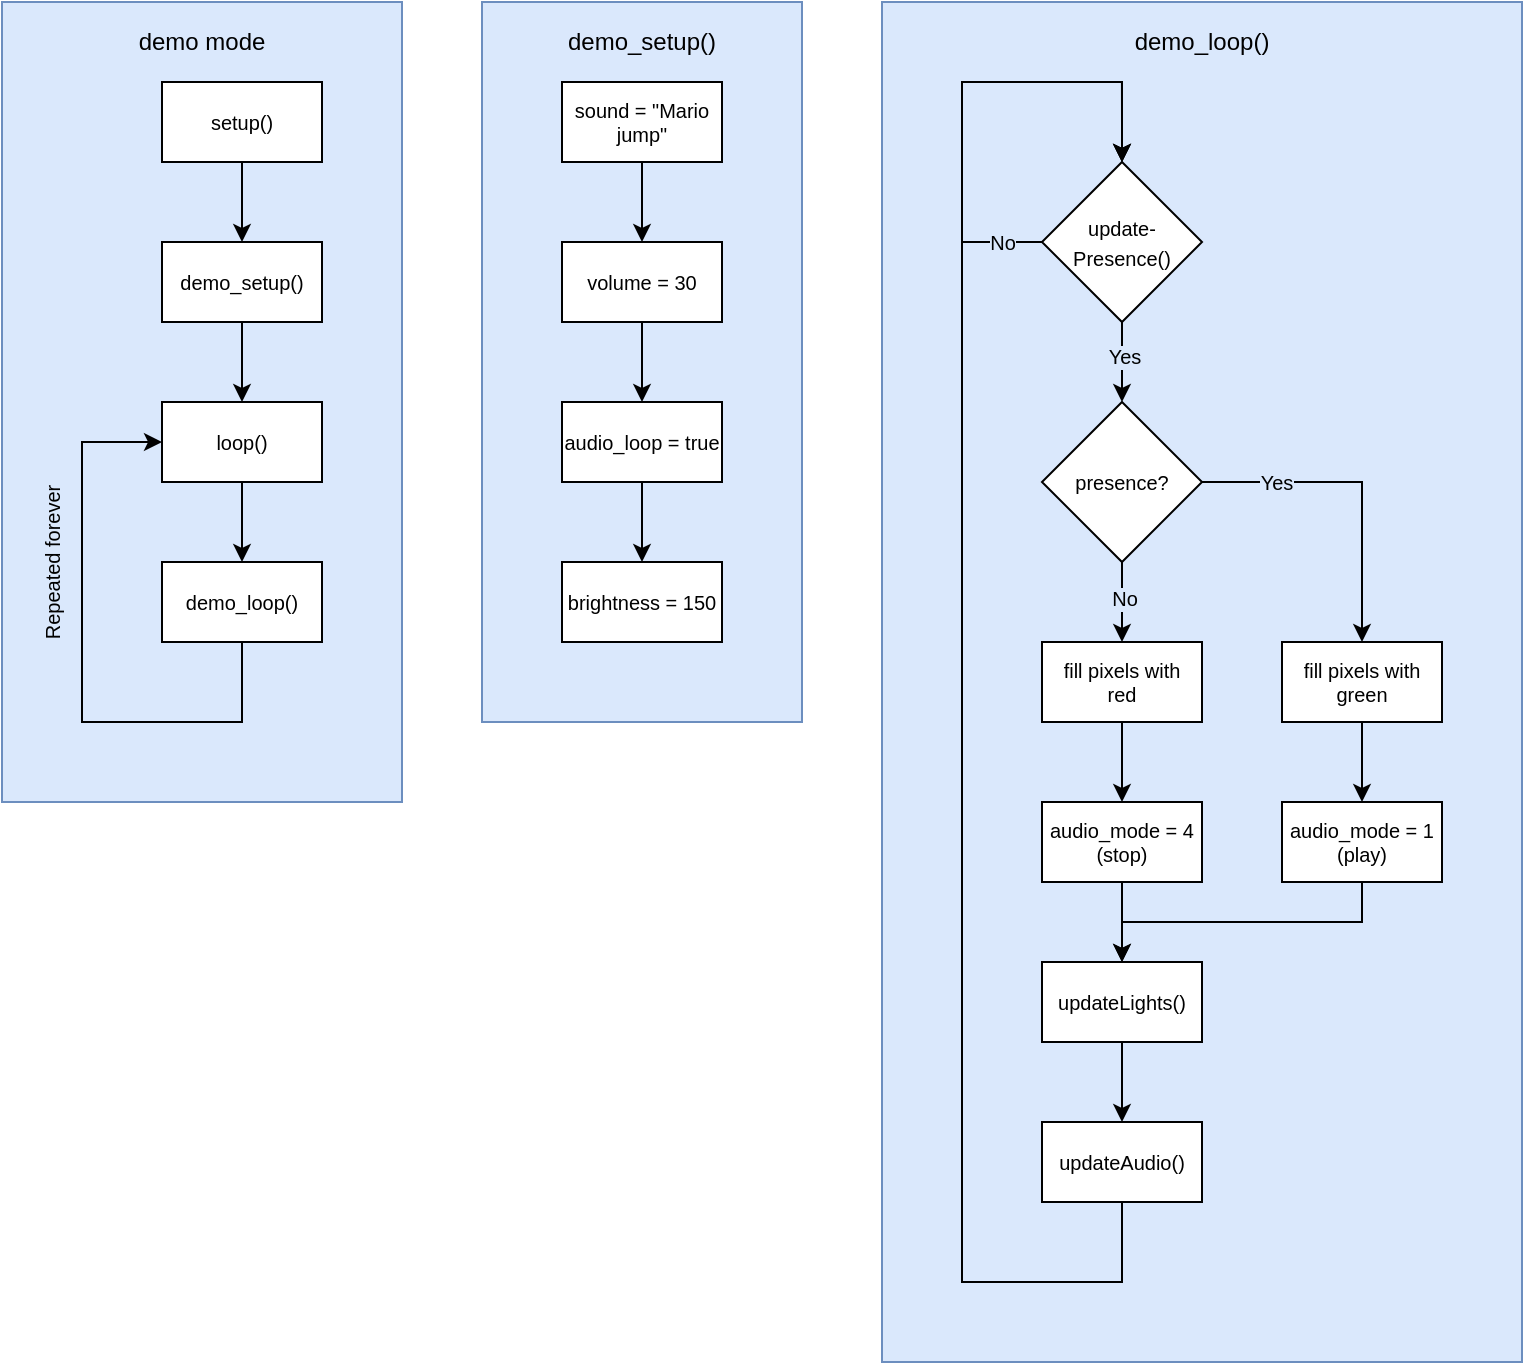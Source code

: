 <mxfile version="21.6.8" type="device" pages="2">
  <diagram name="Demo_Mode" id="xg9Sccjckwrcf5YSZWFk">
    <mxGraphModel dx="989" dy="577" grid="1" gridSize="10" guides="1" tooltips="1" connect="1" arrows="1" fold="1" page="1" pageScale="1" pageWidth="850" pageHeight="1100" math="0" shadow="0">
      <root>
        <mxCell id="0" />
        <mxCell id="1" parent="0" />
        <mxCell id="IWpnkeKkeDgz3Rs5Mbgj-9" value="" style="rounded=0;whiteSpace=wrap;html=1;fillColor=#dae8fc;strokeColor=#6c8ebf;" vertex="1" parent="1">
          <mxGeometry x="280" y="40" width="160" height="360" as="geometry" />
        </mxCell>
        <mxCell id="d-b1-xtzPzJ8rpSC-o-g-42" value="" style="rounded=0;whiteSpace=wrap;html=1;fillColor=#dae8fc;strokeColor=#6c8ebf;" vertex="1" parent="1">
          <mxGeometry x="40" y="40" width="200" height="400" as="geometry" />
        </mxCell>
        <mxCell id="d-b1-xtzPzJ8rpSC-o-g-40" value="" style="rounded=0;whiteSpace=wrap;html=1;fillColor=#dae8fc;strokeColor=#6c8ebf;" vertex="1" parent="1">
          <mxGeometry x="480" y="40" width="320" height="680" as="geometry" />
        </mxCell>
        <mxCell id="d-b1-xtzPzJ8rpSC-o-g-3" style="edgeStyle=orthogonalEdgeStyle;rounded=0;orthogonalLoop=1;jettySize=auto;html=1;exitX=0.5;exitY=1;exitDx=0;exitDy=0;entryX=0.5;entryY=0;entryDx=0;entryDy=0;" edge="1" parent="1" source="d-b1-xtzPzJ8rpSC-o-g-1" target="d-b1-xtzPzJ8rpSC-o-g-2">
          <mxGeometry relative="1" as="geometry" />
        </mxCell>
        <mxCell id="d-b1-xtzPzJ8rpSC-o-g-1" value="setup()" style="rounded=0;whiteSpace=wrap;html=1;fontSize=10;" vertex="1" parent="1">
          <mxGeometry x="120" y="80" width="80" height="40" as="geometry" />
        </mxCell>
        <mxCell id="d-b1-xtzPzJ8rpSC-o-g-6" style="edgeStyle=orthogonalEdgeStyle;rounded=0;orthogonalLoop=1;jettySize=auto;html=1;exitX=0.5;exitY=1;exitDx=0;exitDy=0;entryX=0.5;entryY=0;entryDx=0;entryDy=0;" edge="1" parent="1" source="d-b1-xtzPzJ8rpSC-o-g-2" target="d-b1-xtzPzJ8rpSC-o-g-4">
          <mxGeometry relative="1" as="geometry" />
        </mxCell>
        <mxCell id="d-b1-xtzPzJ8rpSC-o-g-2" value="demo_setup()" style="rounded=0;whiteSpace=wrap;html=1;fontSize=10;" vertex="1" parent="1">
          <mxGeometry x="120" y="160" width="80" height="40" as="geometry" />
        </mxCell>
        <mxCell id="d-b1-xtzPzJ8rpSC-o-g-7" style="edgeStyle=orthogonalEdgeStyle;rounded=0;orthogonalLoop=1;jettySize=auto;html=1;exitX=0.5;exitY=1;exitDx=0;exitDy=0;entryX=0.5;entryY=0;entryDx=0;entryDy=0;" edge="1" parent="1" source="d-b1-xtzPzJ8rpSC-o-g-4" target="d-b1-xtzPzJ8rpSC-o-g-5">
          <mxGeometry relative="1" as="geometry" />
        </mxCell>
        <mxCell id="d-b1-xtzPzJ8rpSC-o-g-4" value="loop()" style="rounded=0;whiteSpace=wrap;html=1;fontSize=10;" vertex="1" parent="1">
          <mxGeometry x="120" y="240" width="80" height="40" as="geometry" />
        </mxCell>
        <mxCell id="d-b1-xtzPzJ8rpSC-o-g-8" style="rounded=0;orthogonalLoop=1;jettySize=auto;html=1;exitX=0.5;exitY=1;exitDx=0;exitDy=0;entryX=0;entryY=0.5;entryDx=0;entryDy=0;" edge="1" parent="1" source="d-b1-xtzPzJ8rpSC-o-g-5" target="d-b1-xtzPzJ8rpSC-o-g-4">
          <mxGeometry relative="1" as="geometry">
            <Array as="points">
              <mxPoint x="160" y="400" />
              <mxPoint x="80" y="400" />
              <mxPoint x="80" y="260" />
            </Array>
          </mxGeometry>
        </mxCell>
        <mxCell id="d-b1-xtzPzJ8rpSC-o-g-5" value="demo_loop()" style="rounded=0;whiteSpace=wrap;html=1;fontSize=10;" vertex="1" parent="1">
          <mxGeometry x="120" y="320" width="80" height="40" as="geometry" />
        </mxCell>
        <mxCell id="d-b1-xtzPzJ8rpSC-o-g-9" value="Repeated forever" style="text;html=1;strokeColor=none;fillColor=none;align=center;verticalAlign=middle;whiteSpace=wrap;rounded=0;rotation=-90;fontSize=10;" vertex="1" parent="1">
          <mxGeometry x="10" y="310" width="110" height="20" as="geometry" />
        </mxCell>
        <mxCell id="d-b1-xtzPzJ8rpSC-o-g-14" style="edgeStyle=orthogonalEdgeStyle;rounded=0;orthogonalLoop=1;jettySize=auto;html=1;exitX=0.5;exitY=0;exitDx=0;exitDy=0;endArrow=none;endFill=0;startArrow=classic;startFill=1;" edge="1" parent="1" source="d-b1-xtzPzJ8rpSC-o-g-13">
          <mxGeometry relative="1" as="geometry">
            <mxPoint x="599.966" y="80" as="targetPoint" />
          </mxGeometry>
        </mxCell>
        <mxCell id="d-b1-xtzPzJ8rpSC-o-g-15" style="edgeStyle=orthogonalEdgeStyle;rounded=0;orthogonalLoop=1;jettySize=auto;html=1;exitX=0.5;exitY=1;exitDx=0;exitDy=0;entryX=0.5;entryY=0;entryDx=0;entryDy=0;" edge="1" parent="1" source="d-b1-xtzPzJ8rpSC-o-g-13" target="d-b1-xtzPzJ8rpSC-o-g-17">
          <mxGeometry relative="1" as="geometry">
            <mxPoint x="580" y="230" as="targetPoint" />
          </mxGeometry>
        </mxCell>
        <mxCell id="d-b1-xtzPzJ8rpSC-o-g-16" value="Yes" style="edgeLabel;html=1;align=center;verticalAlign=middle;resizable=0;points=[];fontSize=10;labelBackgroundColor=#dae8fc;" vertex="1" connectable="0" parent="d-b1-xtzPzJ8rpSC-o-g-15">
          <mxGeometry x="-0.16" y="1" relative="1" as="geometry">
            <mxPoint as="offset" />
          </mxGeometry>
        </mxCell>
        <mxCell id="d-b1-xtzPzJ8rpSC-o-g-13" value="&lt;font style=&quot;font-size: 10px;&quot;&gt;update-Presence()&lt;/font&gt;" style="rhombus;whiteSpace=wrap;html=1;" vertex="1" parent="1">
          <mxGeometry x="560" y="120" width="80" height="80" as="geometry" />
        </mxCell>
        <mxCell id="d-b1-xtzPzJ8rpSC-o-g-22" style="edgeStyle=orthogonalEdgeStyle;rounded=0;orthogonalLoop=1;jettySize=auto;html=1;exitX=0.5;exitY=1;exitDx=0;exitDy=0;entryX=0.5;entryY=0;entryDx=0;entryDy=0;" edge="1" parent="1" source="d-b1-xtzPzJ8rpSC-o-g-17" target="d-b1-xtzPzJ8rpSC-o-g-18">
          <mxGeometry relative="1" as="geometry" />
        </mxCell>
        <mxCell id="d-b1-xtzPzJ8rpSC-o-g-23" value="No" style="edgeLabel;html=1;align=center;verticalAlign=middle;resizable=0;points=[];labelBackgroundColor=#dae8fc;fontSize=10;" vertex="1" connectable="0" parent="d-b1-xtzPzJ8rpSC-o-g-22">
          <mxGeometry x="-0.091" y="1" relative="1" as="geometry">
            <mxPoint as="offset" />
          </mxGeometry>
        </mxCell>
        <mxCell id="d-b1-xtzPzJ8rpSC-o-g-30" style="edgeStyle=orthogonalEdgeStyle;rounded=0;orthogonalLoop=1;jettySize=auto;html=1;exitX=1;exitY=0.5;exitDx=0;exitDy=0;entryX=0.5;entryY=0;entryDx=0;entryDy=0;" edge="1" parent="1" source="d-b1-xtzPzJ8rpSC-o-g-17" target="d-b1-xtzPzJ8rpSC-o-g-20">
          <mxGeometry relative="1" as="geometry" />
        </mxCell>
        <mxCell id="d-b1-xtzPzJ8rpSC-o-g-31" value="Yes" style="edgeLabel;html=1;align=center;verticalAlign=middle;resizable=0;points=[];fontSize=10;labelBackgroundColor=#dae8fc;" vertex="1" connectable="0" parent="d-b1-xtzPzJ8rpSC-o-g-30">
          <mxGeometry x="-0.535" relative="1" as="geometry">
            <mxPoint as="offset" />
          </mxGeometry>
        </mxCell>
        <mxCell id="d-b1-xtzPzJ8rpSC-o-g-17" value="presence?" style="rhombus;whiteSpace=wrap;html=1;fontSize=10;" vertex="1" parent="1">
          <mxGeometry x="560" y="240" width="80" height="80" as="geometry" />
        </mxCell>
        <mxCell id="d-b1-xtzPzJ8rpSC-o-g-26" style="edgeStyle=orthogonalEdgeStyle;rounded=0;orthogonalLoop=1;jettySize=auto;html=1;exitX=0.5;exitY=1;exitDx=0;exitDy=0;entryX=0.5;entryY=0;entryDx=0;entryDy=0;" edge="1" parent="1" source="d-b1-xtzPzJ8rpSC-o-g-18" target="d-b1-xtzPzJ8rpSC-o-g-19">
          <mxGeometry relative="1" as="geometry" />
        </mxCell>
        <mxCell id="d-b1-xtzPzJ8rpSC-o-g-18" value="fill pixels with&lt;br&gt;red" style="rounded=0;whiteSpace=wrap;html=1;fontSize=10;" vertex="1" parent="1">
          <mxGeometry x="560" y="360" width="80" height="40" as="geometry" />
        </mxCell>
        <mxCell id="d-b1-xtzPzJ8rpSC-o-g-36" style="edgeStyle=orthogonalEdgeStyle;rounded=0;orthogonalLoop=1;jettySize=auto;html=1;exitX=0.5;exitY=1;exitDx=0;exitDy=0;entryX=0.5;entryY=0;entryDx=0;entryDy=0;" edge="1" parent="1" source="d-b1-xtzPzJ8rpSC-o-g-19" target="d-b1-xtzPzJ8rpSC-o-g-34">
          <mxGeometry relative="1" as="geometry" />
        </mxCell>
        <mxCell id="d-b1-xtzPzJ8rpSC-o-g-19" value="audio_mode = 4&lt;br&gt;(stop)" style="rounded=0;whiteSpace=wrap;html=1;fontSize=10;" vertex="1" parent="1">
          <mxGeometry x="560" y="440" width="80" height="40" as="geometry" />
        </mxCell>
        <mxCell id="d-b1-xtzPzJ8rpSC-o-g-32" style="edgeStyle=orthogonalEdgeStyle;rounded=0;orthogonalLoop=1;jettySize=auto;html=1;exitX=0.5;exitY=1;exitDx=0;exitDy=0;entryX=0.5;entryY=0;entryDx=0;entryDy=0;" edge="1" parent="1" source="d-b1-xtzPzJ8rpSC-o-g-20" target="d-b1-xtzPzJ8rpSC-o-g-21">
          <mxGeometry relative="1" as="geometry" />
        </mxCell>
        <mxCell id="d-b1-xtzPzJ8rpSC-o-g-20" value="fill pixels with&lt;br&gt;green" style="rounded=0;whiteSpace=wrap;html=1;fontSize=10;" vertex="1" parent="1">
          <mxGeometry x="680" y="360" width="80" height="40" as="geometry" />
        </mxCell>
        <mxCell id="d-b1-xtzPzJ8rpSC-o-g-38" style="edgeStyle=orthogonalEdgeStyle;rounded=0;orthogonalLoop=1;jettySize=auto;html=1;exitX=0.5;exitY=1;exitDx=0;exitDy=0;entryX=0.5;entryY=0;entryDx=0;entryDy=0;" edge="1" parent="1" source="d-b1-xtzPzJ8rpSC-o-g-21" target="d-b1-xtzPzJ8rpSC-o-g-34">
          <mxGeometry relative="1" as="geometry" />
        </mxCell>
        <mxCell id="d-b1-xtzPzJ8rpSC-o-g-21" value="audio_mode = 1&lt;br&gt;(play)" style="rounded=0;whiteSpace=wrap;html=1;fontSize=10;" vertex="1" parent="1">
          <mxGeometry x="680" y="440" width="80" height="40" as="geometry" />
        </mxCell>
        <mxCell id="d-b1-xtzPzJ8rpSC-o-g-28" style="edgeStyle=orthogonalEdgeStyle;rounded=0;orthogonalLoop=1;jettySize=auto;html=1;exitX=0;exitY=0.5;exitDx=0;exitDy=0;entryX=0.5;entryY=0;entryDx=0;entryDy=0;" edge="1" parent="1" source="d-b1-xtzPzJ8rpSC-o-g-13" target="d-b1-xtzPzJ8rpSC-o-g-13">
          <mxGeometry relative="1" as="geometry">
            <Array as="points">
              <mxPoint x="520" y="160" />
              <mxPoint x="520" y="80" />
              <mxPoint x="600" y="80" />
            </Array>
          </mxGeometry>
        </mxCell>
        <mxCell id="d-b1-xtzPzJ8rpSC-o-g-29" value="No" style="edgeLabel;html=1;align=center;verticalAlign=middle;resizable=0;points=[];fontSize=10;labelBackgroundColor=#dae8fc;" vertex="1" connectable="0" parent="d-b1-xtzPzJ8rpSC-o-g-28">
          <mxGeometry x="-0.792" relative="1" as="geometry">
            <mxPoint x="5" as="offset" />
          </mxGeometry>
        </mxCell>
        <mxCell id="d-b1-xtzPzJ8rpSC-o-g-37" style="edgeStyle=orthogonalEdgeStyle;rounded=0;orthogonalLoop=1;jettySize=auto;html=1;exitX=0.5;exitY=1;exitDx=0;exitDy=0;entryX=0.5;entryY=0;entryDx=0;entryDy=0;" edge="1" parent="1" source="d-b1-xtzPzJ8rpSC-o-g-34" target="d-b1-xtzPzJ8rpSC-o-g-35">
          <mxGeometry relative="1" as="geometry" />
        </mxCell>
        <mxCell id="d-b1-xtzPzJ8rpSC-o-g-34" value="updateLights()" style="rounded=0;whiteSpace=wrap;html=1;fontSize=10;" vertex="1" parent="1">
          <mxGeometry x="560" y="520" width="80" height="40" as="geometry" />
        </mxCell>
        <mxCell id="d-b1-xtzPzJ8rpSC-o-g-39" style="edgeStyle=orthogonalEdgeStyle;rounded=0;orthogonalLoop=1;jettySize=auto;html=1;exitX=0.5;exitY=1;exitDx=0;exitDy=0;entryX=0.5;entryY=0;entryDx=0;entryDy=0;" edge="1" parent="1" source="d-b1-xtzPzJ8rpSC-o-g-35" target="d-b1-xtzPzJ8rpSC-o-g-13">
          <mxGeometry relative="1" as="geometry">
            <Array as="points">
              <mxPoint x="600" y="680" />
              <mxPoint x="520" y="680" />
              <mxPoint x="520" y="80" />
              <mxPoint x="600" y="80" />
            </Array>
          </mxGeometry>
        </mxCell>
        <mxCell id="d-b1-xtzPzJ8rpSC-o-g-35" value="updateAudio()" style="rounded=0;whiteSpace=wrap;html=1;fontSize=10;" vertex="1" parent="1">
          <mxGeometry x="560" y="600" width="80" height="40" as="geometry" />
        </mxCell>
        <mxCell id="d-b1-xtzPzJ8rpSC-o-g-41" value="&lt;font style=&quot;font-size: 12px;&quot;&gt;demo_loop()&lt;/font&gt;" style="text;html=1;strokeColor=none;fillColor=none;align=center;verticalAlign=middle;whiteSpace=wrap;rounded=0;" vertex="1" parent="1">
          <mxGeometry x="600" y="45" width="80" height="30" as="geometry" />
        </mxCell>
        <mxCell id="IWpnkeKkeDgz3Rs5Mbgj-6" style="edgeStyle=orthogonalEdgeStyle;rounded=0;orthogonalLoop=1;jettySize=auto;html=1;exitX=0.5;exitY=1;exitDx=0;exitDy=0;entryX=0.5;entryY=0;entryDx=0;entryDy=0;" edge="1" parent="1" source="IWpnkeKkeDgz3Rs5Mbgj-1" target="IWpnkeKkeDgz3Rs5Mbgj-3">
          <mxGeometry relative="1" as="geometry" />
        </mxCell>
        <mxCell id="IWpnkeKkeDgz3Rs5Mbgj-1" value="sound = &quot;Mario jump&quot;" style="rounded=0;whiteSpace=wrap;html=1;fontSize=10;perimeterSpacing=0;" vertex="1" parent="1">
          <mxGeometry x="320" y="80" width="80" height="40" as="geometry" />
        </mxCell>
        <mxCell id="IWpnkeKkeDgz3Rs5Mbgj-2" value="demo_setup()" style="text;html=1;strokeColor=none;fillColor=none;align=center;verticalAlign=middle;whiteSpace=wrap;rounded=0;" vertex="1" parent="1">
          <mxGeometry x="320" y="45" width="80" height="30" as="geometry" />
        </mxCell>
        <mxCell id="IWpnkeKkeDgz3Rs5Mbgj-7" style="edgeStyle=orthogonalEdgeStyle;rounded=0;orthogonalLoop=1;jettySize=auto;html=1;exitX=0.5;exitY=1;exitDx=0;exitDy=0;entryX=0.5;entryY=0;entryDx=0;entryDy=0;" edge="1" parent="1" source="IWpnkeKkeDgz3Rs5Mbgj-3" target="IWpnkeKkeDgz3Rs5Mbgj-4">
          <mxGeometry relative="1" as="geometry" />
        </mxCell>
        <mxCell id="IWpnkeKkeDgz3Rs5Mbgj-3" value="volume = 30" style="rounded=0;whiteSpace=wrap;html=1;fontSize=10;" vertex="1" parent="1">
          <mxGeometry x="320" y="160" width="80" height="40" as="geometry" />
        </mxCell>
        <mxCell id="IWpnkeKkeDgz3Rs5Mbgj-8" style="edgeStyle=orthogonalEdgeStyle;rounded=0;orthogonalLoop=1;jettySize=auto;html=1;exitX=0.5;exitY=1;exitDx=0;exitDy=0;entryX=0.5;entryY=0;entryDx=0;entryDy=0;" edge="1" parent="1" source="IWpnkeKkeDgz3Rs5Mbgj-4" target="IWpnkeKkeDgz3Rs5Mbgj-5">
          <mxGeometry relative="1" as="geometry" />
        </mxCell>
        <mxCell id="IWpnkeKkeDgz3Rs5Mbgj-4" value="audio_loop = true" style="rounded=0;whiteSpace=wrap;html=1;fontSize=10;" vertex="1" parent="1">
          <mxGeometry x="320" y="240" width="80" height="40" as="geometry" />
        </mxCell>
        <mxCell id="IWpnkeKkeDgz3Rs5Mbgj-5" value="brightness = 150" style="rounded=0;whiteSpace=wrap;html=1;fontSize=10;" vertex="1" parent="1">
          <mxGeometry x="320" y="320" width="80" height="40" as="geometry" />
        </mxCell>
        <mxCell id="IWpnkeKkeDgz3Rs5Mbgj-10" value="demo mode" style="text;html=1;strokeColor=none;fillColor=none;align=center;verticalAlign=middle;whiteSpace=wrap;rounded=0;" vertex="1" parent="1">
          <mxGeometry x="100" y="45" width="80" height="30" as="geometry" />
        </mxCell>
      </root>
    </mxGraphModel>
  </diagram>
  <diagram id="ZsBnBfOQ3HXrkIta_sAV" name="MQTT_Mode">
    <mxGraphModel dx="989" dy="577" grid="1" gridSize="10" guides="1" tooltips="1" connect="1" arrows="1" fold="1" page="1" pageScale="1" pageWidth="850" pageHeight="1100" math="0" shadow="0">
      <root>
        <mxCell id="0" />
        <mxCell id="1" parent="0" />
        <mxCell id="GFf3dPr09ZvKMszB4NjW-83" value="" style="rounded=0;whiteSpace=wrap;html=1;fillColor=#dae8fc;strokeColor=#6c8ebf;" vertex="1" parent="1">
          <mxGeometry x="480" y="40" width="320" height="1520" as="geometry" />
        </mxCell>
        <mxCell id="3IMtosWaESa6B3TyA-em-1" value="" style="rounded=0;whiteSpace=wrap;html=1;fillColor=#dae8fc;strokeColor=#6c8ebf;" vertex="1" parent="1">
          <mxGeometry x="40" y="40" width="200" height="400" as="geometry" />
        </mxCell>
        <mxCell id="3IMtosWaESa6B3TyA-em-2" style="edgeStyle=orthogonalEdgeStyle;rounded=0;orthogonalLoop=1;jettySize=auto;html=1;exitX=0.5;exitY=1;exitDx=0;exitDy=0;entryX=0.5;entryY=0;entryDx=0;entryDy=0;" edge="1" parent="1" source="3IMtosWaESa6B3TyA-em-3" target="3IMtosWaESa6B3TyA-em-5">
          <mxGeometry relative="1" as="geometry" />
        </mxCell>
        <mxCell id="3IMtosWaESa6B3TyA-em-3" value="setup()" style="rounded=0;whiteSpace=wrap;html=1;fontSize=10;" vertex="1" parent="1">
          <mxGeometry x="120" y="80" width="80" height="40" as="geometry" />
        </mxCell>
        <mxCell id="3IMtosWaESa6B3TyA-em-4" style="edgeStyle=orthogonalEdgeStyle;rounded=0;orthogonalLoop=1;jettySize=auto;html=1;exitX=0.5;exitY=1;exitDx=0;exitDy=0;entryX=0.5;entryY=0;entryDx=0;entryDy=0;" edge="1" parent="1" source="3IMtosWaESa6B3TyA-em-5" target="3IMtosWaESa6B3TyA-em-7">
          <mxGeometry relative="1" as="geometry" />
        </mxCell>
        <mxCell id="3IMtosWaESa6B3TyA-em-5" value="mqtt_setup()" style="rounded=0;whiteSpace=wrap;html=1;fontSize=10;" vertex="1" parent="1">
          <mxGeometry x="120" y="160" width="80" height="40" as="geometry" />
        </mxCell>
        <mxCell id="3IMtosWaESa6B3TyA-em-6" style="edgeStyle=orthogonalEdgeStyle;rounded=0;orthogonalLoop=1;jettySize=auto;html=1;exitX=0.5;exitY=1;exitDx=0;exitDy=0;entryX=0.5;entryY=0;entryDx=0;entryDy=0;" edge="1" parent="1" source="3IMtosWaESa6B3TyA-em-7" target="3IMtosWaESa6B3TyA-em-9">
          <mxGeometry relative="1" as="geometry" />
        </mxCell>
        <mxCell id="3IMtosWaESa6B3TyA-em-7" value="loop()" style="rounded=0;whiteSpace=wrap;html=1;fontSize=10;" vertex="1" parent="1">
          <mxGeometry x="120" y="240" width="80" height="40" as="geometry" />
        </mxCell>
        <mxCell id="3IMtosWaESa6B3TyA-em-8" style="rounded=0;orthogonalLoop=1;jettySize=auto;html=1;exitX=0.5;exitY=1;exitDx=0;exitDy=0;entryX=0;entryY=0.5;entryDx=0;entryDy=0;" edge="1" parent="1" source="3IMtosWaESa6B3TyA-em-9" target="3IMtosWaESa6B3TyA-em-7">
          <mxGeometry relative="1" as="geometry">
            <Array as="points">
              <mxPoint x="160" y="400" />
              <mxPoint x="80" y="400" />
              <mxPoint x="80" y="260" />
            </Array>
          </mxGeometry>
        </mxCell>
        <mxCell id="3IMtosWaESa6B3TyA-em-9" value="mqtt_loop()" style="rounded=0;whiteSpace=wrap;html=1;fontSize=10;" vertex="1" parent="1">
          <mxGeometry x="120" y="320" width="80" height="40" as="geometry" />
        </mxCell>
        <mxCell id="3IMtosWaESa6B3TyA-em-10" value="Repeated forever" style="text;html=1;strokeColor=none;fillColor=none;align=center;verticalAlign=middle;whiteSpace=wrap;rounded=0;rotation=-90;fontSize=10;" vertex="1" parent="1">
          <mxGeometry x="10" y="310" width="110" height="20" as="geometry" />
        </mxCell>
        <mxCell id="3IMtosWaESa6B3TyA-em-11" value="mqtt mode" style="text;html=1;strokeColor=none;fillColor=none;align=center;verticalAlign=middle;whiteSpace=wrap;rounded=0;" vertex="1" parent="1">
          <mxGeometry x="100" y="45" width="80" height="30" as="geometry" />
        </mxCell>
        <mxCell id="lEsnSmxg23XMm7X0I2i--1" value="" style="rounded=0;whiteSpace=wrap;html=1;fillColor=#dae8fc;strokeColor=#6c8ebf;" vertex="1" parent="1">
          <mxGeometry x="280" y="40" width="160" height="440" as="geometry" />
        </mxCell>
        <mxCell id="lEsnSmxg23XMm7X0I2i--2" style="edgeStyle=orthogonalEdgeStyle;rounded=0;orthogonalLoop=1;jettySize=auto;html=1;exitX=0.5;exitY=1;exitDx=0;exitDy=0;entryX=0.5;entryY=0;entryDx=0;entryDy=0;" edge="1" parent="1" source="lEsnSmxg23XMm7X0I2i--3" target="lEsnSmxg23XMm7X0I2i--6">
          <mxGeometry relative="1" as="geometry" />
        </mxCell>
        <mxCell id="lEsnSmxg23XMm7X0I2i--3" value="device_name = mac address" style="rounded=0;whiteSpace=wrap;html=1;fontSize=10;perimeterSpacing=0;" vertex="1" parent="1">
          <mxGeometry x="320" y="80" width="80" height="40" as="geometry" />
        </mxCell>
        <mxCell id="lEsnSmxg23XMm7X0I2i--4" value="mqtt_setup()" style="text;html=1;strokeColor=none;fillColor=none;align=center;verticalAlign=middle;whiteSpace=wrap;rounded=0;" vertex="1" parent="1">
          <mxGeometry x="320" y="45" width="80" height="30" as="geometry" />
        </mxCell>
        <mxCell id="lEsnSmxg23XMm7X0I2i--5" style="edgeStyle=orthogonalEdgeStyle;rounded=0;orthogonalLoop=1;jettySize=auto;html=1;exitX=0.5;exitY=1;exitDx=0;exitDy=0;entryX=0.5;entryY=0;entryDx=0;entryDy=0;" edge="1" parent="1" source="lEsnSmxg23XMm7X0I2i--6" target="lEsnSmxg23XMm7X0I2i--8">
          <mxGeometry relative="1" as="geometry" />
        </mxCell>
        <mxCell id="lEsnSmxg23XMm7X0I2i--6" value="wifi hostname = device_name" style="rounded=0;whiteSpace=wrap;html=1;fontSize=10;" vertex="1" parent="1">
          <mxGeometry x="320" y="160" width="80" height="40" as="geometry" />
        </mxCell>
        <mxCell id="lEsnSmxg23XMm7X0I2i--7" style="edgeStyle=orthogonalEdgeStyle;rounded=0;orthogonalLoop=1;jettySize=auto;html=1;exitX=0.5;exitY=1;exitDx=0;exitDy=0;entryX=0.5;entryY=0;entryDx=0;entryDy=0;" edge="1" parent="1" source="lEsnSmxg23XMm7X0I2i--8" target="lEsnSmxg23XMm7X0I2i--9">
          <mxGeometry relative="1" as="geometry" />
        </mxCell>
        <mxCell id="lEsnSmxg23XMm7X0I2i--8" value="connectToWifi()" style="rounded=0;whiteSpace=wrap;html=1;fontSize=10;" vertex="1" parent="1">
          <mxGeometry x="320" y="240" width="80" height="40" as="geometry" />
        </mxCell>
        <mxCell id="ZjvyP9arK-jFr0lC0Ej--2" style="edgeStyle=orthogonalEdgeStyle;rounded=0;orthogonalLoop=1;jettySize=auto;html=1;exitX=0.5;exitY=1;exitDx=0;exitDy=0;entryX=0.5;entryY=0;entryDx=0;entryDy=0;" edge="1" parent="1" source="lEsnSmxg23XMm7X0I2i--9" target="ZjvyP9arK-jFr0lC0Ej--1">
          <mxGeometry relative="1" as="geometry" />
        </mxCell>
        <mxCell id="lEsnSmxg23XMm7X0I2i--9" value="configure mqtt" style="rounded=0;whiteSpace=wrap;html=1;fontSize=10;" vertex="1" parent="1">
          <mxGeometry x="320" y="320" width="80" height="40" as="geometry" />
        </mxCell>
        <mxCell id="ZjvyP9arK-jFr0lC0Ej--1" value="connectToMqtt()" style="rounded=0;whiteSpace=wrap;html=1;fontSize=10;" vertex="1" parent="1">
          <mxGeometry x="320" y="400" width="80" height="40" as="geometry" />
        </mxCell>
        <mxCell id="GFf3dPr09ZvKMszB4NjW-3" style="edgeStyle=orthogonalEdgeStyle;rounded=0;orthogonalLoop=1;jettySize=auto;html=1;exitX=0.5;exitY=1;exitDx=0;exitDy=0;entryX=0.5;entryY=0;entryDx=0;entryDy=0;" edge="1" parent="1" source="GFf3dPr09ZvKMszB4NjW-5" target="GFf3dPr09ZvKMszB4NjW-10">
          <mxGeometry relative="1" as="geometry">
            <mxPoint x="580" y="230" as="targetPoint" />
          </mxGeometry>
        </mxCell>
        <mxCell id="GFf3dPr09ZvKMszB4NjW-4" value="Yes" style="edgeLabel;html=1;align=center;verticalAlign=middle;resizable=0;points=[];fontSize=10;labelBackgroundColor=#dae8fc;" vertex="1" connectable="0" parent="GFf3dPr09ZvKMszB4NjW-3">
          <mxGeometry x="-0.16" y="1" relative="1" as="geometry">
            <mxPoint as="offset" />
          </mxGeometry>
        </mxCell>
        <mxCell id="GFf3dPr09ZvKMszB4NjW-27" style="edgeStyle=orthogonalEdgeStyle;rounded=0;orthogonalLoop=1;jettySize=auto;html=1;exitX=1;exitY=0.5;exitDx=0;exitDy=0;entryX=0.5;entryY=0;entryDx=0;entryDy=0;" edge="1" parent="1" source="GFf3dPr09ZvKMszB4NjW-5" target="GFf3dPr09ZvKMszB4NjW-26">
          <mxGeometry relative="1" as="geometry" />
        </mxCell>
        <mxCell id="GFf3dPr09ZvKMszB4NjW-28" value="No" style="edgeLabel;html=1;align=center;verticalAlign=middle;resizable=0;points=[];fontSize=10;labelBackgroundColor=#dae8fc;" vertex="1" connectable="0" parent="GFf3dPr09ZvKMszB4NjW-27">
          <mxGeometry x="-0.334" relative="1" as="geometry">
            <mxPoint as="offset" />
          </mxGeometry>
        </mxCell>
        <mxCell id="GFf3dPr09ZvKMszB4NjW-5" value="&lt;font style=&quot;font-size: 10px;&quot;&gt;wifi conected?&lt;/font&gt;" style="rhombus;whiteSpace=wrap;html=1;" vertex="1" parent="1">
          <mxGeometry x="560" y="120" width="80" height="80" as="geometry" />
        </mxCell>
        <mxCell id="GFf3dPr09ZvKMszB4NjW-6" style="edgeStyle=orthogonalEdgeStyle;rounded=0;orthogonalLoop=1;jettySize=auto;html=1;exitX=0.5;exitY=1;exitDx=0;exitDy=0;entryX=0.5;entryY=0;entryDx=0;entryDy=0;" edge="1" parent="1" source="GFf3dPr09ZvKMszB4NjW-10" target="GFf3dPr09ZvKMszB4NjW-34">
          <mxGeometry relative="1" as="geometry">
            <mxPoint x="600.0" y="600" as="targetPoint" />
          </mxGeometry>
        </mxCell>
        <mxCell id="GFf3dPr09ZvKMszB4NjW-7" value="Yes" style="edgeLabel;html=1;align=center;verticalAlign=middle;resizable=0;points=[];labelBackgroundColor=#dae8fc;fontSize=10;" vertex="1" connectable="0" parent="GFf3dPr09ZvKMszB4NjW-6">
          <mxGeometry x="-0.091" y="1" relative="1" as="geometry">
            <mxPoint as="offset" />
          </mxGeometry>
        </mxCell>
        <mxCell id="GFf3dPr09ZvKMszB4NjW-8" style="edgeStyle=orthogonalEdgeStyle;rounded=0;orthogonalLoop=1;jettySize=auto;html=1;exitX=1;exitY=0.5;exitDx=0;exitDy=0;entryX=0.5;entryY=0;entryDx=0;entryDy=0;" edge="1" parent="1" source="GFf3dPr09ZvKMszB4NjW-10" target="GFf3dPr09ZvKMszB4NjW-16">
          <mxGeometry relative="1" as="geometry" />
        </mxCell>
        <mxCell id="GFf3dPr09ZvKMszB4NjW-9" value="No" style="edgeLabel;html=1;align=center;verticalAlign=middle;resizable=0;points=[];fontSize=10;labelBackgroundColor=#dae8fc;" vertex="1" connectable="0" parent="GFf3dPr09ZvKMszB4NjW-8">
          <mxGeometry x="-0.535" relative="1" as="geometry">
            <mxPoint as="offset" />
          </mxGeometry>
        </mxCell>
        <mxCell id="GFf3dPr09ZvKMszB4NjW-10" value="mqtt connected?" style="rhombus;whiteSpace=wrap;html=1;fontSize=10;" vertex="1" parent="1">
          <mxGeometry x="560" y="360" width="80" height="80" as="geometry" />
        </mxCell>
        <mxCell id="GFf3dPr09ZvKMszB4NjW-15" style="edgeStyle=orthogonalEdgeStyle;rounded=0;orthogonalLoop=1;jettySize=auto;html=1;exitX=0.5;exitY=1;exitDx=0;exitDy=0;entryX=0.5;entryY=0;entryDx=0;entryDy=0;" edge="1" parent="1" source="GFf3dPr09ZvKMszB4NjW-16" target="GFf3dPr09ZvKMszB4NjW-18">
          <mxGeometry relative="1" as="geometry" />
        </mxCell>
        <mxCell id="GFf3dPr09ZvKMszB4NjW-16" value="disconnectFromMqtt()" style="rounded=0;whiteSpace=wrap;html=1;fontSize=10;" vertex="1" parent="1">
          <mxGeometry x="670" y="440" width="100" height="40" as="geometry" />
        </mxCell>
        <mxCell id="GFf3dPr09ZvKMszB4NjW-33" style="edgeStyle=orthogonalEdgeStyle;rounded=0;orthogonalLoop=1;jettySize=auto;html=1;exitX=0.5;exitY=1;exitDx=0;exitDy=0;entryX=0.5;entryY=0;entryDx=0;entryDy=0;" edge="1" parent="1" source="GFf3dPr09ZvKMszB4NjW-18" target="GFf3dPr09ZvKMszB4NjW-34">
          <mxGeometry relative="1" as="geometry">
            <mxPoint x="600.0" y="600" as="targetPoint" />
          </mxGeometry>
        </mxCell>
        <mxCell id="GFf3dPr09ZvKMszB4NjW-18" value="connectToMqtt()" style="rounded=0;whiteSpace=wrap;html=1;fontSize=10;" vertex="1" parent="1">
          <mxGeometry x="680" y="520" width="80" height="40" as="geometry" />
        </mxCell>
        <mxCell id="GFf3dPr09ZvKMszB4NjW-25" value="&lt;font style=&quot;font-size: 12px;&quot;&gt;mqtt_loop()&lt;/font&gt;" style="text;html=1;strokeColor=none;fillColor=none;align=center;verticalAlign=middle;whiteSpace=wrap;rounded=0;" vertex="1" parent="1">
          <mxGeometry x="600" y="45" width="80" height="30" as="geometry" />
        </mxCell>
        <mxCell id="GFf3dPr09ZvKMszB4NjW-30" style="edgeStyle=orthogonalEdgeStyle;rounded=0;orthogonalLoop=1;jettySize=auto;html=1;exitX=0.5;exitY=1;exitDx=0;exitDy=0;entryX=0.5;entryY=0;entryDx=0;entryDy=0;" edge="1" parent="1" source="GFf3dPr09ZvKMszB4NjW-26" target="GFf3dPr09ZvKMszB4NjW-29">
          <mxGeometry relative="1" as="geometry" />
        </mxCell>
        <mxCell id="GFf3dPr09ZvKMszB4NjW-26" value="disconnectFromWifi()" style="rounded=0;whiteSpace=wrap;html=1;fontSize=10;" vertex="1" parent="1">
          <mxGeometry x="670" y="200" width="100" height="40" as="geometry" />
        </mxCell>
        <mxCell id="GFf3dPr09ZvKMszB4NjW-31" style="edgeStyle=orthogonalEdgeStyle;rounded=0;orthogonalLoop=1;jettySize=auto;html=1;exitX=0.5;exitY=1;exitDx=0;exitDy=0;entryX=0.5;entryY=0;entryDx=0;entryDy=0;" edge="1" parent="1" source="GFf3dPr09ZvKMszB4NjW-29" target="GFf3dPr09ZvKMszB4NjW-10">
          <mxGeometry relative="1" as="geometry" />
        </mxCell>
        <mxCell id="GFf3dPr09ZvKMszB4NjW-29" value="connectToWifi()" style="rounded=0;whiteSpace=wrap;html=1;fontSize=10;" vertex="1" parent="1">
          <mxGeometry x="680" y="280" width="80" height="40" as="geometry" />
        </mxCell>
        <mxCell id="GFf3dPr09ZvKMszB4NjW-36" style="edgeStyle=orthogonalEdgeStyle;rounded=0;orthogonalLoop=1;jettySize=auto;html=1;exitX=1;exitY=0.5;exitDx=0;exitDy=0;entryX=0.5;entryY=0;entryDx=0;entryDy=0;" edge="1" parent="1" source="GFf3dPr09ZvKMszB4NjW-34" target="GFf3dPr09ZvKMszB4NjW-35">
          <mxGeometry relative="1" as="geometry" />
        </mxCell>
        <mxCell id="GFf3dPr09ZvKMszB4NjW-37" value="callback" style="edgeLabel;html=1;align=center;verticalAlign=middle;resizable=0;points=[];labelBackgroundColor=#dae8fc;" vertex="1" connectable="0" parent="GFf3dPr09ZvKMszB4NjW-36">
          <mxGeometry x="-0.334" relative="1" as="geometry">
            <mxPoint as="offset" />
          </mxGeometry>
        </mxCell>
        <mxCell id="GFf3dPr09ZvKMszB4NjW-39" style="edgeStyle=orthogonalEdgeStyle;rounded=0;orthogonalLoop=1;jettySize=auto;html=1;exitX=0.5;exitY=1;exitDx=0;exitDy=0;entryX=0.5;entryY=0;entryDx=0;entryDy=0;" edge="1" parent="1" source="GFf3dPr09ZvKMszB4NjW-34" target="GFf3dPr09ZvKMszB4NjW-42">
          <mxGeometry relative="1" as="geometry">
            <mxPoint x="600.0" y="760" as="targetPoint" />
          </mxGeometry>
        </mxCell>
        <mxCell id="GFf3dPr09ZvKMszB4NjW-40" value="no callback" style="edgeLabel;html=1;align=center;verticalAlign=middle;resizable=0;points=[];labelBackgroundColor=#dae8fc;" vertex="1" connectable="0" parent="GFf3dPr09ZvKMszB4NjW-39">
          <mxGeometry x="-0.063" y="-1" relative="1" as="geometry">
            <mxPoint x="1" y="-17" as="offset" />
          </mxGeometry>
        </mxCell>
        <mxCell id="GFf3dPr09ZvKMszB4NjW-34" value="cleint.loop()" style="rhombus;whiteSpace=wrap;html=1;fontSize=10;" vertex="1" parent="1">
          <mxGeometry x="560" y="600" width="80" height="80" as="geometry" />
        </mxCell>
        <mxCell id="GFf3dPr09ZvKMszB4NjW-41" style="edgeStyle=orthogonalEdgeStyle;rounded=0;orthogonalLoop=1;jettySize=auto;html=1;exitX=0.5;exitY=1;exitDx=0;exitDy=0;entryX=0.5;entryY=0;entryDx=0;entryDy=0;" edge="1" parent="1" source="GFf3dPr09ZvKMszB4NjW-35" target="GFf3dPr09ZvKMszB4NjW-42">
          <mxGeometry relative="1" as="geometry">
            <mxPoint x="600.0" y="760" as="targetPoint" />
          </mxGeometry>
        </mxCell>
        <mxCell id="GFf3dPr09ZvKMszB4NjW-35" value="callback()" style="rounded=0;whiteSpace=wrap;html=1;fontSize=10;" vertex="1" parent="1">
          <mxGeometry x="680" y="680" width="80" height="40" as="geometry" />
        </mxCell>
        <mxCell id="GFf3dPr09ZvKMszB4NjW-44" style="edgeStyle=orthogonalEdgeStyle;rounded=0;orthogonalLoop=1;jettySize=auto;html=1;exitX=1;exitY=0.5;exitDx=0;exitDy=0;entryX=0;entryY=0.5;entryDx=0;entryDy=0;" edge="1" parent="1" source="GFf3dPr09ZvKMszB4NjW-42" target="GFf3dPr09ZvKMszB4NjW-45">
          <mxGeometry relative="1" as="geometry">
            <mxPoint x="700.0" y="800.241" as="targetPoint" />
          </mxGeometry>
        </mxCell>
        <mxCell id="GFf3dPr09ZvKMszB4NjW-46" value="Yes" style="edgeLabel;html=1;align=center;verticalAlign=middle;resizable=0;points=[];labelBackgroundColor=#dae8fc;" vertex="1" connectable="0" parent="GFf3dPr09ZvKMszB4NjW-44">
          <mxGeometry x="-0.139" y="-1" relative="1" as="geometry">
            <mxPoint y="-1" as="offset" />
          </mxGeometry>
        </mxCell>
        <mxCell id="GFf3dPr09ZvKMszB4NjW-48" style="edgeStyle=orthogonalEdgeStyle;rounded=0;orthogonalLoop=1;jettySize=auto;html=1;exitX=0.5;exitY=1;exitDx=0;exitDy=0;entryX=0.5;entryY=0;entryDx=0;entryDy=0;" edge="1" parent="1" source="GFf3dPr09ZvKMszB4NjW-42" target="GFf3dPr09ZvKMszB4NjW-47">
          <mxGeometry relative="1" as="geometry" />
        </mxCell>
        <mxCell id="GFf3dPr09ZvKMszB4NjW-84" value="No" style="edgeLabel;html=1;align=center;verticalAlign=middle;resizable=0;points=[];labelBackgroundColor=#dae8fc;" vertex="1" connectable="0" parent="GFf3dPr09ZvKMszB4NjW-48">
          <mxGeometry x="-0.16" y="-1" relative="1" as="geometry">
            <mxPoint x="1" as="offset" />
          </mxGeometry>
        </mxCell>
        <mxCell id="GFf3dPr09ZvKMszB4NjW-42" value="reboot?" style="rhombus;whiteSpace=wrap;html=1;fontSize=10;" vertex="1" parent="1">
          <mxGeometry x="560" y="760" width="80" height="80" as="geometry" />
        </mxCell>
        <mxCell id="GFf3dPr09ZvKMszB4NjW-45" value="&lt;font style=&quot;font-size: 10px;&quot;&gt;ESP reboot&lt;/font&gt;" style="rounded=1;whiteSpace=wrap;html=1;" vertex="1" parent="1">
          <mxGeometry x="680" y="780" width="80" height="40" as="geometry" />
        </mxCell>
        <mxCell id="GFf3dPr09ZvKMszB4NjW-51" style="edgeStyle=orthogonalEdgeStyle;rounded=0;orthogonalLoop=1;jettySize=auto;html=1;exitX=1;exitY=0.5;exitDx=0;exitDy=0;entryX=0.5;entryY=0;entryDx=0;entryDy=0;" edge="1" parent="1" source="GFf3dPr09ZvKMszB4NjW-47" target="GFf3dPr09ZvKMszB4NjW-50">
          <mxGeometry relative="1" as="geometry" />
        </mxCell>
        <mxCell id="GFf3dPr09ZvKMszB4NjW-58" value="Yes" style="edgeLabel;html=1;align=center;verticalAlign=middle;resizable=0;points=[];labelBackgroundColor=#dae8fc;" vertex="1" connectable="0" parent="GFf3dPr09ZvKMszB4NjW-51">
          <mxGeometry x="-0.322" relative="1" as="geometry">
            <mxPoint as="offset" />
          </mxGeometry>
        </mxCell>
        <mxCell id="GFf3dPr09ZvKMszB4NjW-61" style="edgeStyle=orthogonalEdgeStyle;rounded=0;orthogonalLoop=1;jettySize=auto;html=1;exitX=0.5;exitY=1;exitDx=0;exitDy=0;entryX=0.5;entryY=0;entryDx=0;entryDy=0;" edge="1" parent="1" source="GFf3dPr09ZvKMszB4NjW-47" target="GFf3dPr09ZvKMszB4NjW-59">
          <mxGeometry relative="1" as="geometry" />
        </mxCell>
        <mxCell id="GFf3dPr09ZvKMszB4NjW-62" value="No" style="edgeLabel;html=1;align=center;verticalAlign=middle;resizable=0;points=[];labelBackgroundColor=#dae8fc;" vertex="1" connectable="0" parent="GFf3dPr09ZvKMszB4NjW-61">
          <mxGeometry x="-0.253" relative="1" as="geometry">
            <mxPoint as="offset" />
          </mxGeometry>
        </mxCell>
        <mxCell id="GFf3dPr09ZvKMszB4NjW-47" value="updateSystem()" style="rhombus;whiteSpace=wrap;html=1;fontSize=10;" vertex="1" parent="1">
          <mxGeometry x="560" y="880" width="80" height="80" as="geometry" />
        </mxCell>
        <mxCell id="GFf3dPr09ZvKMszB4NjW-60" style="edgeStyle=orthogonalEdgeStyle;rounded=0;orthogonalLoop=1;jettySize=auto;html=1;exitX=0.5;exitY=1;exitDx=0;exitDy=0;entryX=0.5;entryY=0;entryDx=0;entryDy=0;" edge="1" parent="1" source="GFf3dPr09ZvKMszB4NjW-50" target="GFf3dPr09ZvKMszB4NjW-59">
          <mxGeometry relative="1" as="geometry" />
        </mxCell>
        <mxCell id="GFf3dPr09ZvKMszB4NjW-50" value="publish system state" style="rounded=0;whiteSpace=wrap;html=1;fontSize=10;" vertex="1" parent="1">
          <mxGeometry x="680" y="960" width="80" height="40" as="geometry" />
        </mxCell>
        <mxCell id="GFf3dPr09ZvKMszB4NjW-64" style="edgeStyle=orthogonalEdgeStyle;rounded=0;orthogonalLoop=1;jettySize=auto;html=1;exitX=1;exitY=0.5;exitDx=0;exitDy=0;entryX=0.5;entryY=0;entryDx=0;entryDy=0;" edge="1" parent="1" source="GFf3dPr09ZvKMszB4NjW-59" target="GFf3dPr09ZvKMszB4NjW-63">
          <mxGeometry relative="1" as="geometry" />
        </mxCell>
        <mxCell id="GFf3dPr09ZvKMszB4NjW-65" value="Yes" style="edgeLabel;html=1;align=center;verticalAlign=middle;resizable=0;points=[];labelBackgroundColor=#dae8fc;" vertex="1" connectable="0" parent="GFf3dPr09ZvKMszB4NjW-64">
          <mxGeometry x="-0.322" relative="1" as="geometry">
            <mxPoint x="-4" as="offset" />
          </mxGeometry>
        </mxCell>
        <mxCell id="GFf3dPr09ZvKMszB4NjW-68" style="edgeStyle=orthogonalEdgeStyle;rounded=0;orthogonalLoop=1;jettySize=auto;html=1;exitX=0.5;exitY=1;exitDx=0;exitDy=0;entryX=0.5;entryY=0;entryDx=0;entryDy=0;" edge="1" parent="1" source="GFf3dPr09ZvKMszB4NjW-59" target="GFf3dPr09ZvKMszB4NjW-66">
          <mxGeometry relative="1" as="geometry" />
        </mxCell>
        <mxCell id="GFf3dPr09ZvKMszB4NjW-69" value="No" style="edgeLabel;html=1;align=center;verticalAlign=middle;resizable=0;points=[];labelBackgroundColor=#dae8fc;" vertex="1" connectable="0" parent="GFf3dPr09ZvKMszB4NjW-68">
          <mxGeometry x="-0.304" y="1" relative="1" as="geometry">
            <mxPoint as="offset" />
          </mxGeometry>
        </mxCell>
        <mxCell id="GFf3dPr09ZvKMszB4NjW-59" value="updateAudio() or&lt;br&gt;audioPlayerStateChanged()" style="rhombus;whiteSpace=wrap;html=1;fontSize=10;" vertex="1" parent="1">
          <mxGeometry x="525" y="1040" width="150" height="80" as="geometry" />
        </mxCell>
        <mxCell id="GFf3dPr09ZvKMszB4NjW-67" style="edgeStyle=orthogonalEdgeStyle;rounded=0;orthogonalLoop=1;jettySize=auto;html=1;exitX=0.5;exitY=1;exitDx=0;exitDy=0;entryX=0.5;entryY=0;entryDx=0;entryDy=0;" edge="1" parent="1" source="GFf3dPr09ZvKMszB4NjW-63" target="GFf3dPr09ZvKMszB4NjW-66">
          <mxGeometry relative="1" as="geometry" />
        </mxCell>
        <mxCell id="GFf3dPr09ZvKMszB4NjW-63" value="publish audio state" style="rounded=0;whiteSpace=wrap;html=1;fontSize=10;" vertex="1" parent="1">
          <mxGeometry x="680" y="1120" width="80" height="40" as="geometry" />
        </mxCell>
        <mxCell id="GFf3dPr09ZvKMszB4NjW-71" style="edgeStyle=orthogonalEdgeStyle;rounded=0;orthogonalLoop=1;jettySize=auto;html=1;exitX=1;exitY=0.5;exitDx=0;exitDy=0;entryX=0.5;entryY=0;entryDx=0;entryDy=0;" edge="1" parent="1" source="GFf3dPr09ZvKMszB4NjW-66" target="GFf3dPr09ZvKMszB4NjW-70">
          <mxGeometry relative="1" as="geometry" />
        </mxCell>
        <mxCell id="GFf3dPr09ZvKMszB4NjW-72" value="Yes" style="edgeLabel;html=1;align=center;verticalAlign=middle;resizable=0;points=[];labelBackgroundColor=#dae8fc;" vertex="1" connectable="0" parent="GFf3dPr09ZvKMszB4NjW-71">
          <mxGeometry x="-0.322" relative="1" as="geometry">
            <mxPoint as="offset" />
          </mxGeometry>
        </mxCell>
        <mxCell id="GFf3dPr09ZvKMszB4NjW-75" style="edgeStyle=orthogonalEdgeStyle;rounded=0;orthogonalLoop=1;jettySize=auto;html=1;exitX=0.5;exitY=1;exitDx=0;exitDy=0;entryX=0.5;entryY=0;entryDx=0;entryDy=0;" edge="1" parent="1" source="GFf3dPr09ZvKMszB4NjW-66" target="GFf3dPr09ZvKMszB4NjW-73">
          <mxGeometry relative="1" as="geometry" />
        </mxCell>
        <mxCell id="GFf3dPr09ZvKMszB4NjW-76" value="No" style="edgeLabel;html=1;align=center;verticalAlign=middle;resizable=0;points=[];labelBackgroundColor=#dae8fc;" vertex="1" connectable="0" parent="GFf3dPr09ZvKMszB4NjW-75">
          <mxGeometry x="-0.27" y="1" relative="1" as="geometry">
            <mxPoint as="offset" />
          </mxGeometry>
        </mxCell>
        <mxCell id="GFf3dPr09ZvKMszB4NjW-66" value="updateLights()" style="rhombus;whiteSpace=wrap;html=1;fontSize=10;" vertex="1" parent="1">
          <mxGeometry x="560" y="1200" width="80" height="80" as="geometry" />
        </mxCell>
        <mxCell id="GFf3dPr09ZvKMszB4NjW-74" style="edgeStyle=orthogonalEdgeStyle;rounded=0;orthogonalLoop=1;jettySize=auto;html=1;exitX=0.5;exitY=1;exitDx=0;exitDy=0;entryX=0.5;entryY=0;entryDx=0;entryDy=0;" edge="1" parent="1" source="GFf3dPr09ZvKMszB4NjW-70" target="GFf3dPr09ZvKMszB4NjW-73">
          <mxGeometry relative="1" as="geometry" />
        </mxCell>
        <mxCell id="GFf3dPr09ZvKMszB4NjW-70" value="publish lights&lt;br&gt;state" style="rounded=0;whiteSpace=wrap;html=1;fontSize=10;" vertex="1" parent="1">
          <mxGeometry x="680" y="1280" width="80" height="40" as="geometry" />
        </mxCell>
        <mxCell id="GFf3dPr09ZvKMszB4NjW-78" style="edgeStyle=orthogonalEdgeStyle;rounded=0;orthogonalLoop=1;jettySize=auto;html=1;exitX=1;exitY=0.5;exitDx=0;exitDy=0;entryX=0.5;entryY=0;entryDx=0;entryDy=0;" edge="1" parent="1" source="GFf3dPr09ZvKMszB4NjW-73" target="GFf3dPr09ZvKMszB4NjW-77">
          <mxGeometry relative="1" as="geometry" />
        </mxCell>
        <mxCell id="GFf3dPr09ZvKMszB4NjW-79" value="Yes" style="edgeLabel;html=1;align=center;verticalAlign=middle;resizable=0;points=[];labelBackgroundColor=#dae8fc;" vertex="1" connectable="0" parent="GFf3dPr09ZvKMszB4NjW-78">
          <mxGeometry x="-0.355" relative="1" as="geometry">
            <mxPoint as="offset" />
          </mxGeometry>
        </mxCell>
        <mxCell id="GFf3dPr09ZvKMszB4NjW-80" style="edgeStyle=orthogonalEdgeStyle;rounded=0;orthogonalLoop=1;jettySize=auto;html=1;exitX=0.5;exitY=1;exitDx=0;exitDy=0;entryX=0.5;entryY=0;entryDx=0;entryDy=0;" edge="1" parent="1" source="GFf3dPr09ZvKMszB4NjW-73" target="GFf3dPr09ZvKMszB4NjW-5">
          <mxGeometry relative="1" as="geometry">
            <mxPoint x="520.0" y="1590" as="targetPoint" />
            <Array as="points">
              <mxPoint x="600" y="1520" />
              <mxPoint x="520" y="1520" />
              <mxPoint x="520" y="80" />
              <mxPoint x="600" y="80" />
            </Array>
          </mxGeometry>
        </mxCell>
        <mxCell id="GFf3dPr09ZvKMszB4NjW-82" value="No" style="edgeLabel;html=1;align=center;verticalAlign=middle;resizable=0;points=[];labelBackgroundColor=#dae8fc;" vertex="1" connectable="0" parent="GFf3dPr09ZvKMszB4NjW-80">
          <mxGeometry x="-0.973" relative="1" as="geometry">
            <mxPoint as="offset" />
          </mxGeometry>
        </mxCell>
        <mxCell id="GFf3dPr09ZvKMszB4NjW-73" value="updatePresence()" style="rhombus;whiteSpace=wrap;html=1;fontSize=10;" vertex="1" parent="1">
          <mxGeometry x="555" y="1360" width="90" height="80" as="geometry" />
        </mxCell>
        <mxCell id="GFf3dPr09ZvKMszB4NjW-81" style="edgeStyle=orthogonalEdgeStyle;rounded=0;orthogonalLoop=1;jettySize=auto;html=1;exitX=0.5;exitY=1;exitDx=0;exitDy=0;entryX=0.5;entryY=0;entryDx=0;entryDy=0;" edge="1" parent="1" source="GFf3dPr09ZvKMszB4NjW-77" target="GFf3dPr09ZvKMszB4NjW-5">
          <mxGeometry relative="1" as="geometry">
            <Array as="points">
              <mxPoint x="720" y="1520" />
              <mxPoint x="520" y="1520" />
              <mxPoint x="520" y="80" />
              <mxPoint x="600" y="80" />
            </Array>
          </mxGeometry>
        </mxCell>
        <mxCell id="GFf3dPr09ZvKMszB4NjW-77" value="publish presence&lt;br&gt;state" style="rounded=0;whiteSpace=wrap;html=1;fontSize=10;" vertex="1" parent="1">
          <mxGeometry x="680" y="1440" width="80" height="40" as="geometry" />
        </mxCell>
      </root>
    </mxGraphModel>
  </diagram>
</mxfile>
